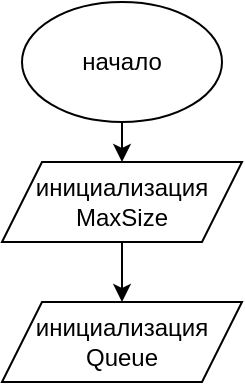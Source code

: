 <mxfile version="26.1.0">
  <diagram name="Страница — 1" id="QP64r3cnx6g5M0sE6iA-">
    <mxGraphModel dx="1276" dy="515" grid="1" gridSize="10" guides="1" tooltips="1" connect="1" arrows="1" fold="1" page="1" pageScale="1" pageWidth="827" pageHeight="1169" math="0" shadow="0">
      <root>
        <mxCell id="0" />
        <mxCell id="1" parent="0" />
        <mxCell id="EHAsPp0AgVqxxg9zsWjb-2" style="edgeStyle=orthogonalEdgeStyle;rounded=0;orthogonalLoop=1;jettySize=auto;html=1;" edge="1" parent="1" source="EHAsPp0AgVqxxg9zsWjb-1">
          <mxGeometry relative="1" as="geometry">
            <mxPoint x="140" y="80" as="targetPoint" />
          </mxGeometry>
        </mxCell>
        <mxCell id="EHAsPp0AgVqxxg9zsWjb-1" value="начало" style="ellipse;whiteSpace=wrap;html=1;" vertex="1" parent="1">
          <mxGeometry x="90" width="100" height="60" as="geometry" />
        </mxCell>
        <mxCell id="EHAsPp0AgVqxxg9zsWjb-5" style="edgeStyle=orthogonalEdgeStyle;rounded=0;orthogonalLoop=1;jettySize=auto;html=1;" edge="1" parent="1" source="EHAsPp0AgVqxxg9zsWjb-3" target="EHAsPp0AgVqxxg9zsWjb-4">
          <mxGeometry relative="1" as="geometry" />
        </mxCell>
        <mxCell id="EHAsPp0AgVqxxg9zsWjb-3" value="инициализация MaxSize" style="shape=parallelogram;perimeter=parallelogramPerimeter;whiteSpace=wrap;html=1;fixedSize=1;" vertex="1" parent="1">
          <mxGeometry x="80" y="80" width="120" height="40" as="geometry" />
        </mxCell>
        <mxCell id="EHAsPp0AgVqxxg9zsWjb-4" value="инициализация Queue" style="shape=parallelogram;perimeter=parallelogramPerimeter;whiteSpace=wrap;html=1;fixedSize=1;" vertex="1" parent="1">
          <mxGeometry x="80" y="150" width="120" height="40" as="geometry" />
        </mxCell>
      </root>
    </mxGraphModel>
  </diagram>
</mxfile>
